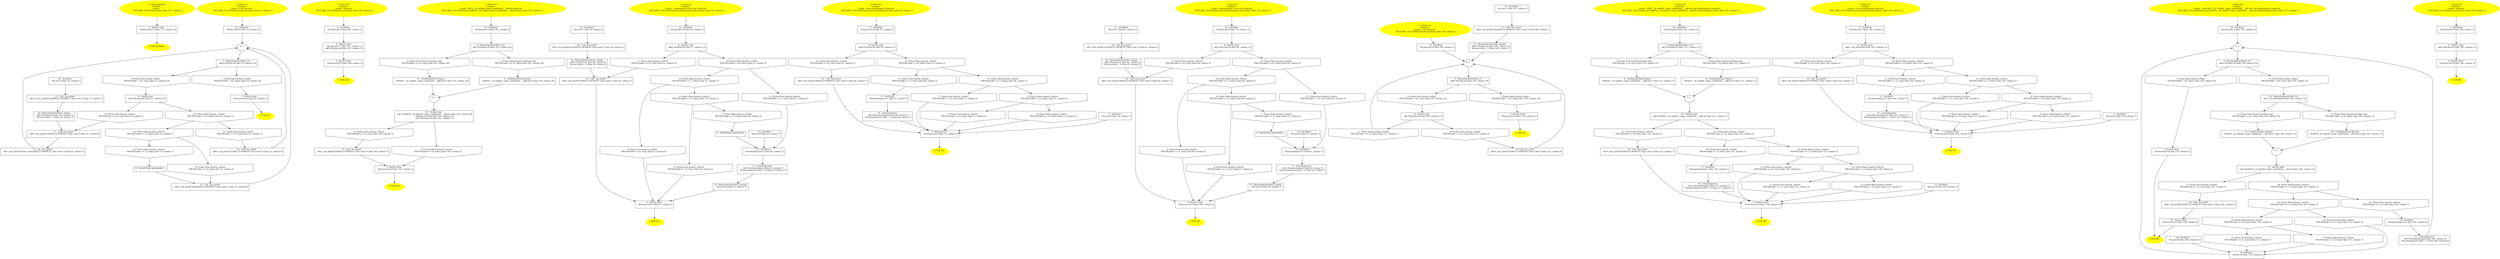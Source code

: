 /* @generated */
digraph cfg {
"getValue.faa0c7b1433b0c97fcdc15fa47c8180f_1" [label="1: Start getValue\nFormals: \nLocals:  \n   DECLARE_LOCALS(&return); [line 137, column 1]\n " color=yellow style=filled]
	

	 "getValue.faa0c7b1433b0c97fcdc15fa47c8180f_1" -> "getValue.faa0c7b1433b0c97fcdc15fa47c8180f_3" ;
"getValue.faa0c7b1433b0c97fcdc15fa47c8180f_2" [label="2: Exit getValue \n  " color=yellow style=filled]
	

"getValue.faa0c7b1433b0c97fcdc15fa47c8180f_3" [label="3:  Return Stmt \n   *&return:int=1 [line 137, column 18]\n " shape="box"]
	

	 "getValue.faa0c7b1433b0c97fcdc15fa47c8180f_3" -> "getValue.faa0c7b1433b0c97fcdc15fa47c8180f_2" ;
"m1.ae7be26cdaa742ca148068d5ac90eaca_1" [label="1: Start m1\nFormals: \nLocals:  x:int value:int \n   DECLARE_LOCALS(&return,&x,&value); [line 12, column 1]\n " color=yellow style=filled]
	

	 "m1.ae7be26cdaa742ca148068d5ac90eaca_1" -> "m1.ae7be26cdaa742ca148068d5ac90eaca_23" ;
"m1.ae7be26cdaa742ca148068d5ac90eaca_2" [label="2: Exit m1 \n  " color=yellow style=filled]
	

"m1.ae7be26cdaa742ca148068d5ac90eaca_3" [label="3:  Return Stmt \n   *&return:int=0 [line 32, column 3]\n " shape="box"]
	

	 "m1.ae7be26cdaa742ca148068d5ac90eaca_3" -> "m1.ae7be26cdaa742ca148068d5ac90eaca_2" ;
"m1.ae7be26cdaa742ca148068d5ac90eaca_4" [label="4: + \n  " ]
	

	 "m1.ae7be26cdaa742ca148068d5ac90eaca_4" -> "m1.ae7be26cdaa742ca148068d5ac90eaca_5" ;
"m1.ae7be26cdaa742ca148068d5ac90eaca_5" [label="5:  BinaryOperatorStmt: LT \n   n$0=*&value:int [line 14, column 10]\n " shape="box"]
	

	 "m1.ae7be26cdaa742ca148068d5ac90eaca_5" -> "m1.ae7be26cdaa742ca148068d5ac90eaca_6" ;
	 "m1.ae7be26cdaa742ca148068d5ac90eaca_5" -> "m1.ae7be26cdaa742ca148068d5ac90eaca_7" ;
"m1.ae7be26cdaa742ca148068d5ac90eaca_6" [label="6: Prune (true branch, while) \n   PRUNE((n$0 < 10), true); [line 14, column 10]\n " shape="invhouse"]
	

	 "m1.ae7be26cdaa742ca148068d5ac90eaca_6" -> "m1.ae7be26cdaa742ca148068d5ac90eaca_9" ;
"m1.ae7be26cdaa742ca148068d5ac90eaca_7" [label="7: Prune (false branch, while) \n   PRUNE(!(n$0 < 10), false); [line 14, column 10]\n " shape="invhouse"]
	

	 "m1.ae7be26cdaa742ca148068d5ac90eaca_7" -> "m1.ae7be26cdaa742ca148068d5ac90eaca_3" ;
"m1.ae7be26cdaa742ca148068d5ac90eaca_8" [label="8:  Call _fun_printf \n   n$1=_fun_printf(\"(after_switch)HELLO WORLD!\":char const *) [line 30, column 5]\n " shape="box"]
	

	 "m1.ae7be26cdaa742ca148068d5ac90eaca_8" -> "m1.ae7be26cdaa742ca148068d5ac90eaca_4" ;
"m1.ae7be26cdaa742ca148068d5ac90eaca_9" [label="9:  Switch_stmt \n   n$2=*&value:int [line 15, column 13]\n " shape="box"]
	

	 "m1.ae7be26cdaa742ca148068d5ac90eaca_9" -> "m1.ae7be26cdaa742ca148068d5ac90eaca_18" ;
	 "m1.ae7be26cdaa742ca148068d5ac90eaca_9" -> "m1.ae7be26cdaa742ca148068d5ac90eaca_19" ;
"m1.ae7be26cdaa742ca148068d5ac90eaca_10" [label="10:  DefaultStmt_placeholder \n  " shape="box"]
	

	 "m1.ae7be26cdaa742ca148068d5ac90eaca_10" -> "m1.ae7be26cdaa742ca148068d5ac90eaca_11" ;
"m1.ae7be26cdaa742ca148068d5ac90eaca_11" [label="11:  Call _fun_printf \n   n$4=_fun_printf(\"(2/def)HELLO WORLD!\":char const *) [line 27, column 9]\n " shape="box"]
	

	 "m1.ae7be26cdaa742ca148068d5ac90eaca_11" -> "m1.ae7be26cdaa742ca148068d5ac90eaca_4" ;
"m1.ae7be26cdaa742ca148068d5ac90eaca_12" [label="12: Prune (true branch, switch) \n   PRUNE((n$2 == 2), true); [line 25, column 7]\n " shape="invhouse"]
	

	 "m1.ae7be26cdaa742ca148068d5ac90eaca_12" -> "m1.ae7be26cdaa742ca148068d5ac90eaca_11" ;
"m1.ae7be26cdaa742ca148068d5ac90eaca_13" [label="13: Prune (false branch, switch) \n   PRUNE(!(n$2 == 2), false); [line 25, column 7]\n " shape="invhouse"]
	

	 "m1.ae7be26cdaa742ca148068d5ac90eaca_13" -> "m1.ae7be26cdaa742ca148068d5ac90eaca_10" ;
"m1.ae7be26cdaa742ca148068d5ac90eaca_14" [label="14:  Call _fun_printf \n   n$6=_fun_printf(\"(1)HELLO WORLD!\":char const *) [line 23, column 9]\n " shape="box"]
	

	 "m1.ae7be26cdaa742ca148068d5ac90eaca_14" -> "m1.ae7be26cdaa742ca148068d5ac90eaca_4" ;
"m1.ae7be26cdaa742ca148068d5ac90eaca_15" [label="15: Prune (true branch, switch) \n   PRUNE((n$2 == 1), true); [line 22, column 7]\n " shape="invhouse"]
	

	 "m1.ae7be26cdaa742ca148068d5ac90eaca_15" -> "m1.ae7be26cdaa742ca148068d5ac90eaca_14" ;
"m1.ae7be26cdaa742ca148068d5ac90eaca_16" [label="16: Prune (false branch, switch) \n   PRUNE(!(n$2 == 1), false); [line 22, column 7]\n " shape="invhouse"]
	

	 "m1.ae7be26cdaa742ca148068d5ac90eaca_16" -> "m1.ae7be26cdaa742ca148068d5ac90eaca_12" ;
	 "m1.ae7be26cdaa742ca148068d5ac90eaca_16" -> "m1.ae7be26cdaa742ca148068d5ac90eaca_13" ;
"m1.ae7be26cdaa742ca148068d5ac90eaca_17" [label="17:  Call _fun_printf \n   n$8=_fun_printf(\"(0)HELLO WORLD!\":char const *) [line 20, column 9]\n " shape="box"]
	

	 "m1.ae7be26cdaa742ca148068d5ac90eaca_17" -> "m1.ae7be26cdaa742ca148068d5ac90eaca_8" ;
"m1.ae7be26cdaa742ca148068d5ac90eaca_18" [label="18: Prune (true branch, switch) \n   PRUNE((n$2 == 0), true); [line 19, column 7]\n " shape="invhouse"]
	

	 "m1.ae7be26cdaa742ca148068d5ac90eaca_18" -> "m1.ae7be26cdaa742ca148068d5ac90eaca_17" ;
"m1.ae7be26cdaa742ca148068d5ac90eaca_19" [label="19: Prune (false branch, switch) \n   PRUNE(!(n$2 == 0), false); [line 19, column 7]\n " shape="invhouse"]
	

	 "m1.ae7be26cdaa742ca148068d5ac90eaca_19" -> "m1.ae7be26cdaa742ca148068d5ac90eaca_15" ;
	 "m1.ae7be26cdaa742ca148068d5ac90eaca_19" -> "m1.ae7be26cdaa742ca148068d5ac90eaca_16" ;
"m1.ae7be26cdaa742ca148068d5ac90eaca_20" [label="20:  BinaryOperatorStmt: Assign \n   n$9=*&value:int [line 18, column 11]\n  *&x:int=(n$9 + 1) [line 18, column 7]\n " shape="box"]
	

	 "m1.ae7be26cdaa742ca148068d5ac90eaca_20" -> "m1.ae7be26cdaa742ca148068d5ac90eaca_17" ;
"m1.ae7be26cdaa742ca148068d5ac90eaca_21" [label="21:  Call _fun_printf \n   n$10=_fun_printf(\"(out)HELLO WORLD!\":char const *) [line 17, column 7]\n " shape="box"]
	

	 "m1.ae7be26cdaa742ca148068d5ac90eaca_21" -> "m1.ae7be26cdaa742ca148068d5ac90eaca_20" ;
"m1.ae7be26cdaa742ca148068d5ac90eaca_22" [label="22:  DeclStmt \n   *&x:int=1 [line 16, column 7]\n " shape="box"]
	

	 "m1.ae7be26cdaa742ca148068d5ac90eaca_22" -> "m1.ae7be26cdaa742ca148068d5ac90eaca_21" ;
"m1.ae7be26cdaa742ca148068d5ac90eaca_23" [label="23:  DeclStmt \n   *&value:int=0 [line 13, column 3]\n " shape="box"]
	

	 "m1.ae7be26cdaa742ca148068d5ac90eaca_23" -> "m1.ae7be26cdaa742ca148068d5ac90eaca_4" ;
"m10.e66050aa5d0a7e0ecb49429ea4b0a32b_1" [label="1: Start m10\nFormals: \nLocals:  value:int \n   DECLARE_LOCALS(&return,&value); [line 185, column 1]\n " color=yellow style=filled]
	

	 "m10.e66050aa5d0a7e0ecb49429ea4b0a32b_1" -> "m10.e66050aa5d0a7e0ecb49429ea4b0a32b_5" ;
"m10.e66050aa5d0a7e0ecb49429ea4b0a32b_2" [label="2: Exit m10 \n  " color=yellow style=filled]
	

"m10.e66050aa5d0a7e0ecb49429ea4b0a32b_3" [label="3:  Return Stmt \n   *&return:int=0 [line 188, column 3]\n " shape="box"]
	

	 "m10.e66050aa5d0a7e0ecb49429ea4b0a32b_3" -> "m10.e66050aa5d0a7e0ecb49429ea4b0a32b_2" ;
"m10.e66050aa5d0a7e0ecb49429ea4b0a32b_4" [label="4:  Switch_stmt \n   *&value:int=7 [line 187, column 11]\n  n$0=*&value:int [line 187, column 11]\n " shape="box"]
	

	 "m10.e66050aa5d0a7e0ecb49429ea4b0a32b_4" -> "m10.e66050aa5d0a7e0ecb49429ea4b0a32b_3" ;
"m10.e66050aa5d0a7e0ecb49429ea4b0a32b_5" [label="5:  DeclStmt \n   *&value:int=0 [line 186, column 3]\n " shape="box"]
	

	 "m10.e66050aa5d0a7e0ecb49429ea4b0a32b_5" -> "m10.e66050aa5d0a7e0ecb49429ea4b0a32b_4" ;
"m11.c4534fe0ca256b331e9a3f14fe17229d_1" [label="1: Start m11\nFormals: \nLocals:  0$?%__sil_tmpSIL_temp_conditional___n$0:int value:int \n   DECLARE_LOCALS(&return,&0$?%__sil_tmpSIL_temp_conditional___n$0,&value); [line 191, column 1]\n " color=yellow style=filled]
	

	 "m11.c4534fe0ca256b331e9a3f14fe17229d_1" -> "m11.c4534fe0ca256b331e9a3f14fe17229d_14" ;
"m11.c4534fe0ca256b331e9a3f14fe17229d_2" [label="2: Exit m11 \n  " color=yellow style=filled]
	

"m11.c4534fe0ca256b331e9a3f14fe17229d_3" [label="3:  Return Stmt \n   *&return:int=0 [line 197, column 3]\n " shape="box"]
	

	 "m11.c4534fe0ca256b331e9a3f14fe17229d_3" -> "m11.c4534fe0ca256b331e9a3f14fe17229d_2" ;
"m11.c4534fe0ca256b331e9a3f14fe17229d_4" [label="4: + \n  " ]
	

	 "m11.c4534fe0ca256b331e9a3f14fe17229d_4" -> "m11.c4534fe0ca256b331e9a3f14fe17229d_10" ;
"m11.c4534fe0ca256b331e9a3f14fe17229d_5" [label="5:  BinaryOperatorStmt: EQ \n   n$1=*&value:int [line 193, column 20]\n " shape="box"]
	

	 "m11.c4534fe0ca256b331e9a3f14fe17229d_5" -> "m11.c4534fe0ca256b331e9a3f14fe17229d_6" ;
	 "m11.c4534fe0ca256b331e9a3f14fe17229d_5" -> "m11.c4534fe0ca256b331e9a3f14fe17229d_7" ;
"m11.c4534fe0ca256b331e9a3f14fe17229d_6" [label="6: Prune (true branch, boolean exp) \n   PRUNE((n$1 == 0), true); [line 193, column 20]\n " shape="invhouse"]
	

	 "m11.c4534fe0ca256b331e9a3f14fe17229d_6" -> "m11.c4534fe0ca256b331e9a3f14fe17229d_8" ;
"m11.c4534fe0ca256b331e9a3f14fe17229d_7" [label="7: Prune (false branch, boolean exp) \n   PRUNE(!(n$1 == 0), false); [line 193, column 20]\n " shape="invhouse"]
	

	 "m11.c4534fe0ca256b331e9a3f14fe17229d_7" -> "m11.c4534fe0ca256b331e9a3f14fe17229d_9" ;
"m11.c4534fe0ca256b331e9a3f14fe17229d_8" [label="8:  ConditionalStmt Branch \n   *&0$?%__sil_tmpSIL_temp_conditional___n$0:int=7 [line 193, column 20]\n " shape="box"]
	

	 "m11.c4534fe0ca256b331e9a3f14fe17229d_8" -> "m11.c4534fe0ca256b331e9a3f14fe17229d_4" ;
"m11.c4534fe0ca256b331e9a3f14fe17229d_9" [label="9:  ConditionalStmt Branch \n   *&0$?%__sil_tmpSIL_temp_conditional___n$0:int=9 [line 193, column 20]\n " shape="box"]
	

	 "m11.c4534fe0ca256b331e9a3f14fe17229d_9" -> "m11.c4534fe0ca256b331e9a3f14fe17229d_4" ;
"m11.c4534fe0ca256b331e9a3f14fe17229d_10" [label="10:  Switch_stmt \n   n$2=*&0$?%__sil_tmpSIL_temp_conditional___n$0:int [line 193, column 20]\n  *&value:int=n$2 [line 193, column 11]\n  n$3=*&value:int [line 193, column 11]\n " shape="box"]
	

	 "m11.c4534fe0ca256b331e9a3f14fe17229d_10" -> "m11.c4534fe0ca256b331e9a3f14fe17229d_12" ;
	 "m11.c4534fe0ca256b331e9a3f14fe17229d_10" -> "m11.c4534fe0ca256b331e9a3f14fe17229d_13" ;
"m11.c4534fe0ca256b331e9a3f14fe17229d_11" [label="11:  Call _fun_printf \n   n$4=_fun_printf(\"(0)HELLO WORLD!\":char const *) [line 195, column 7]\n " shape="box"]
	

	 "m11.c4534fe0ca256b331e9a3f14fe17229d_11" -> "m11.c4534fe0ca256b331e9a3f14fe17229d_3" ;
"m11.c4534fe0ca256b331e9a3f14fe17229d_12" [label="12: Prune (true branch, switch) \n   PRUNE((n$3 == 0), true); [line 194, column 5]\n " shape="invhouse"]
	

	 "m11.c4534fe0ca256b331e9a3f14fe17229d_12" -> "m11.c4534fe0ca256b331e9a3f14fe17229d_11" ;
"m11.c4534fe0ca256b331e9a3f14fe17229d_13" [label="13: Prune (false branch, switch) \n   PRUNE(!(n$3 == 0), false); [line 194, column 5]\n " shape="invhouse"]
	

	 "m11.c4534fe0ca256b331e9a3f14fe17229d_13" -> "m11.c4534fe0ca256b331e9a3f14fe17229d_3" ;
"m11.c4534fe0ca256b331e9a3f14fe17229d_14" [label="14:  DeclStmt \n   *&value:int=0 [line 192, column 3]\n " shape="box"]
	

	 "m11.c4534fe0ca256b331e9a3f14fe17229d_14" -> "m11.c4534fe0ca256b331e9a3f14fe17229d_5" ;
"m2.aaf2f89992379705dac844c0a2a1d45f_1" [label="1: Start m2\nFormals: \nLocals:  something:int z:int x:int value:int \n   DECLARE_LOCALS(&return,&something,&z,&x,&value); [line 35, column 1]\n " color=yellow style=filled]
	

	 "m2.aaf2f89992379705dac844c0a2a1d45f_1" -> "m2.aaf2f89992379705dac844c0a2a1d45f_22" ;
"m2.aaf2f89992379705dac844c0a2a1d45f_2" [label="2: Exit m2 \n  " color=yellow style=filled]
	

"m2.aaf2f89992379705dac844c0a2a1d45f_3" [label="3:  Return Stmt \n   *&return:int=0 [line 57, column 3]\n " shape="box"]
	

	 "m2.aaf2f89992379705dac844c0a2a1d45f_3" -> "m2.aaf2f89992379705dac844c0a2a1d45f_2" ;
"m2.aaf2f89992379705dac844c0a2a1d45f_4" [label="4:  Switch_stmt \n   n$0=*&value:int [line 37, column 11]\n " shape="box"]
	

	 "m2.aaf2f89992379705dac844c0a2a1d45f_4" -> "m2.aaf2f89992379705dac844c0a2a1d45f_17" ;
	 "m2.aaf2f89992379705dac844c0a2a1d45f_4" -> "m2.aaf2f89992379705dac844c0a2a1d45f_18" ;
"m2.aaf2f89992379705dac844c0a2a1d45f_5" [label="5:  DefaultStmt_placeholder \n  " shape="box"]
	

	 "m2.aaf2f89992379705dac844c0a2a1d45f_5" -> "m2.aaf2f89992379705dac844c0a2a1d45f_12" ;
"m2.aaf2f89992379705dac844c0a2a1d45f_6" [label="6: Prune (true branch, switch) \n   PRUNE((n$0 == 3), true); [line 54, column 5]\n " shape="invhouse"]
	

	 "m2.aaf2f89992379705dac844c0a2a1d45f_6" -> "m2.aaf2f89992379705dac844c0a2a1d45f_3" ;
"m2.aaf2f89992379705dac844c0a2a1d45f_7" [label="7: Prune (false branch, switch) \n   PRUNE(!(n$0 == 3), false); [line 54, column 5]\n " shape="invhouse"]
	

	 "m2.aaf2f89992379705dac844c0a2a1d45f_7" -> "m2.aaf2f89992379705dac844c0a2a1d45f_5" ;
"m2.aaf2f89992379705dac844c0a2a1d45f_8" [label="8: Prune (true branch, switch) \n   PRUNE((n$0 == 2), true); [line 53, column 5]\n " shape="invhouse"]
	

	 "m2.aaf2f89992379705dac844c0a2a1d45f_8" -> "m2.aaf2f89992379705dac844c0a2a1d45f_3" ;
"m2.aaf2f89992379705dac844c0a2a1d45f_9" [label="9: Prune (false branch, switch) \n   PRUNE(!(n$0 == 2), false); [line 53, column 5]\n " shape="invhouse"]
	

	 "m2.aaf2f89992379705dac844c0a2a1d45f_9" -> "m2.aaf2f89992379705dac844c0a2a1d45f_6" ;
	 "m2.aaf2f89992379705dac844c0a2a1d45f_9" -> "m2.aaf2f89992379705dac844c0a2a1d45f_7" ;
"m2.aaf2f89992379705dac844c0a2a1d45f_10" [label="10:  BinaryOperatorStmt: Assign \n   *&z:int=42 [line 51, column 7]\n " shape="box"]
	

	 "m2.aaf2f89992379705dac844c0a2a1d45f_10" -> "m2.aaf2f89992379705dac844c0a2a1d45f_3" ;
"m2.aaf2f89992379705dac844c0a2a1d45f_11" [label="11:  UnaryOperator \n   n$3=*&something:int [line 49, column 7]\n  *&something:int=(n$3 + 1) [line 49, column 7]\n " shape="box"]
	

	 "m2.aaf2f89992379705dac844c0a2a1d45f_11" -> "m2.aaf2f89992379705dac844c0a2a1d45f_10" ;
"m2.aaf2f89992379705dac844c0a2a1d45f_12" [label="12:  DeclStmt \n   *&something:int=1 [line 48, column 7]\n " shape="box"]
	

	 "m2.aaf2f89992379705dac844c0a2a1d45f_12" -> "m2.aaf2f89992379705dac844c0a2a1d45f_11" ;
"m2.aaf2f89992379705dac844c0a2a1d45f_13" [label="13: Prune (true branch, switch) \n   PRUNE((n$0 == 1), true); [line 47, column 5]\n " shape="invhouse"]
	

	 "m2.aaf2f89992379705dac844c0a2a1d45f_13" -> "m2.aaf2f89992379705dac844c0a2a1d45f_12" ;
"m2.aaf2f89992379705dac844c0a2a1d45f_14" [label="14: Prune (false branch, switch) \n   PRUNE(!(n$0 == 1), false); [line 47, column 5]\n " shape="invhouse"]
	

	 "m2.aaf2f89992379705dac844c0a2a1d45f_14" -> "m2.aaf2f89992379705dac844c0a2a1d45f_8" ;
	 "m2.aaf2f89992379705dac844c0a2a1d45f_14" -> "m2.aaf2f89992379705dac844c0a2a1d45f_9" ;
"m2.aaf2f89992379705dac844c0a2a1d45f_15" [label="15:  DeclStmt \n   *&z:int=9 [line 44, column 7]\n " shape="box"]
	

	 "m2.aaf2f89992379705dac844c0a2a1d45f_15" -> "m2.aaf2f89992379705dac844c0a2a1d45f_12" ;
"m2.aaf2f89992379705dac844c0a2a1d45f_16" [label="16:  Call _fun_printf \n   n$5=_fun_printf(\"(0)HELLO WORLD!\":char const *) [line 42, column 7]\n " shape="box"]
	

	 "m2.aaf2f89992379705dac844c0a2a1d45f_16" -> "m2.aaf2f89992379705dac844c0a2a1d45f_3" ;
"m2.aaf2f89992379705dac844c0a2a1d45f_17" [label="17: Prune (true branch, switch) \n   PRUNE((n$0 == 0), true); [line 41, column 5]\n " shape="invhouse"]
	

	 "m2.aaf2f89992379705dac844c0a2a1d45f_17" -> "m2.aaf2f89992379705dac844c0a2a1d45f_16" ;
"m2.aaf2f89992379705dac844c0a2a1d45f_18" [label="18: Prune (false branch, switch) \n   PRUNE(!(n$0 == 0), false); [line 41, column 5]\n " shape="invhouse"]
	

	 "m2.aaf2f89992379705dac844c0a2a1d45f_18" -> "m2.aaf2f89992379705dac844c0a2a1d45f_13" ;
	 "m2.aaf2f89992379705dac844c0a2a1d45f_18" -> "m2.aaf2f89992379705dac844c0a2a1d45f_14" ;
"m2.aaf2f89992379705dac844c0a2a1d45f_19" [label="19:  BinaryOperatorStmt: Assign \n   n$6=*&value:int [line 40, column 9]\n  *&x:int=(n$6 + 1) [line 40, column 5]\n " shape="box"]
	

	 "m2.aaf2f89992379705dac844c0a2a1d45f_19" -> "m2.aaf2f89992379705dac844c0a2a1d45f_16" ;
"m2.aaf2f89992379705dac844c0a2a1d45f_20" [label="20:  Call _fun_printf \n   n$7=_fun_printf(\"(out)HELLO WORLD!\":char const *) [line 39, column 5]\n " shape="box"]
	

	 "m2.aaf2f89992379705dac844c0a2a1d45f_20" -> "m2.aaf2f89992379705dac844c0a2a1d45f_19" ;
"m2.aaf2f89992379705dac844c0a2a1d45f_21" [label="21:  DeclStmt \n   *&x:int=1 [line 38, column 5]\n " shape="box"]
	

	 "m2.aaf2f89992379705dac844c0a2a1d45f_21" -> "m2.aaf2f89992379705dac844c0a2a1d45f_20" ;
"m2.aaf2f89992379705dac844c0a2a1d45f_22" [label="22:  DeclStmt \n   *&value:int=0 [line 36, column 3]\n " shape="box"]
	

	 "m2.aaf2f89992379705dac844c0a2a1d45f_22" -> "m2.aaf2f89992379705dac844c0a2a1d45f_4" ;
"m3.9678f7a7939f457fa0d9353761e189c7_1" [label="1: Start m3\nFormals: \nLocals:  z:int something:int value:int \n   DECLARE_LOCALS(&return,&z,&something,&value); [line 60, column 1]\n " color=yellow style=filled]
	

	 "m3.9678f7a7939f457fa0d9353761e189c7_1" -> "m3.9678f7a7939f457fa0d9353761e189c7_17" ;
"m3.9678f7a7939f457fa0d9353761e189c7_2" [label="2: Exit m3 \n  " color=yellow style=filled]
	

"m3.9678f7a7939f457fa0d9353761e189c7_3" [label="3:  Return Stmt \n   *&return:int=0 [line 75, column 3]\n " shape="box"]
	

	 "m3.9678f7a7939f457fa0d9353761e189c7_3" -> "m3.9678f7a7939f457fa0d9353761e189c7_2" ;
"m3.9678f7a7939f457fa0d9353761e189c7_4" [label="4:  Switch_stmt \n   n$0=*&value:int [line 62, column 11]\n " shape="box"]
	

	 "m3.9678f7a7939f457fa0d9353761e189c7_4" -> "m3.9678f7a7939f457fa0d9353761e189c7_15" ;
	 "m3.9678f7a7939f457fa0d9353761e189c7_4" -> "m3.9678f7a7939f457fa0d9353761e189c7_16" ;
"m3.9678f7a7939f457fa0d9353761e189c7_5" [label="5: Prune (true branch, switch) \n   PRUNE((n$0 == 3), true); [line 72, column 5]\n " shape="invhouse"]
	

	 "m3.9678f7a7939f457fa0d9353761e189c7_5" -> "m3.9678f7a7939f457fa0d9353761e189c7_3" ;
"m3.9678f7a7939f457fa0d9353761e189c7_6" [label="6: Prune (false branch, switch) \n   PRUNE(!(n$0 == 3), false); [line 72, column 5]\n " shape="invhouse"]
	

	 "m3.9678f7a7939f457fa0d9353761e189c7_6" -> "m3.9678f7a7939f457fa0d9353761e189c7_3" ;
"m3.9678f7a7939f457fa0d9353761e189c7_7" [label="7: Prune (true branch, switch) \n   PRUNE((n$0 == 2), true); [line 71, column 5]\n " shape="invhouse"]
	

	 "m3.9678f7a7939f457fa0d9353761e189c7_7" -> "m3.9678f7a7939f457fa0d9353761e189c7_3" ;
"m3.9678f7a7939f457fa0d9353761e189c7_8" [label="8: Prune (false branch, switch) \n   PRUNE(!(n$0 == 2), false); [line 71, column 5]\n " shape="invhouse"]
	

	 "m3.9678f7a7939f457fa0d9353761e189c7_8" -> "m3.9678f7a7939f457fa0d9353761e189c7_5" ;
	 "m3.9678f7a7939f457fa0d9353761e189c7_8" -> "m3.9678f7a7939f457fa0d9353761e189c7_6" ;
"m3.9678f7a7939f457fa0d9353761e189c7_9" [label="9:  DeclStmt \n   *&z:int=9 [line 70, column 7]\n " shape="box"]
	

	 "m3.9678f7a7939f457fa0d9353761e189c7_9" -> "m3.9678f7a7939f457fa0d9353761e189c7_3" ;
"m3.9678f7a7939f457fa0d9353761e189c7_10" [label="10:  UnaryOperator \n   n$3=*&something:int [line 68, column 7]\n  *&something:int=(n$3 + 1) [line 68, column 7]\n " shape="box"]
	

	 "m3.9678f7a7939f457fa0d9353761e189c7_10" -> "m3.9678f7a7939f457fa0d9353761e189c7_3" ;
"m3.9678f7a7939f457fa0d9353761e189c7_11" [label="11:  DeclStmt \n   *&something:int=1 [line 67, column 7]\n " shape="box"]
	

	 "m3.9678f7a7939f457fa0d9353761e189c7_11" -> "m3.9678f7a7939f457fa0d9353761e189c7_10" ;
"m3.9678f7a7939f457fa0d9353761e189c7_12" [label="12: Prune (true branch, switch) \n   PRUNE((n$0 == 1), true); [line 66, column 5]\n " shape="invhouse"]
	

	 "m3.9678f7a7939f457fa0d9353761e189c7_12" -> "m3.9678f7a7939f457fa0d9353761e189c7_11" ;
"m3.9678f7a7939f457fa0d9353761e189c7_13" [label="13: Prune (false branch, switch) \n   PRUNE(!(n$0 == 1), false); [line 66, column 5]\n " shape="invhouse"]
	

	 "m3.9678f7a7939f457fa0d9353761e189c7_13" -> "m3.9678f7a7939f457fa0d9353761e189c7_7" ;
	 "m3.9678f7a7939f457fa0d9353761e189c7_13" -> "m3.9678f7a7939f457fa0d9353761e189c7_8" ;
"m3.9678f7a7939f457fa0d9353761e189c7_14" [label="14:  Call _fun_printf \n   n$5=_fun_printf(\"(0)HELLO WORLD!\":char const *) [line 64, column 7]\n " shape="box"]
	

	 "m3.9678f7a7939f457fa0d9353761e189c7_14" -> "m3.9678f7a7939f457fa0d9353761e189c7_3" ;
"m3.9678f7a7939f457fa0d9353761e189c7_15" [label="15: Prune (true branch, switch) \n   PRUNE((n$0 == 0), true); [line 63, column 5]\n " shape="invhouse"]
	

	 "m3.9678f7a7939f457fa0d9353761e189c7_15" -> "m3.9678f7a7939f457fa0d9353761e189c7_14" ;
"m3.9678f7a7939f457fa0d9353761e189c7_16" [label="16: Prune (false branch, switch) \n   PRUNE(!(n$0 == 0), false); [line 63, column 5]\n " shape="invhouse"]
	

	 "m3.9678f7a7939f457fa0d9353761e189c7_16" -> "m3.9678f7a7939f457fa0d9353761e189c7_12" ;
	 "m3.9678f7a7939f457fa0d9353761e189c7_16" -> "m3.9678f7a7939f457fa0d9353761e189c7_13" ;
"m3.9678f7a7939f457fa0d9353761e189c7_17" [label="17:  DeclStmt \n   *&value:int=0 [line 61, column 3]\n " shape="box"]
	

	 "m3.9678f7a7939f457fa0d9353761e189c7_17" -> "m3.9678f7a7939f457fa0d9353761e189c7_4" ;
"m4.fd6b6fc9220b72d21683ae8e4f50a210_1" [label="1: Start m4\nFormals: \nLocals:  something:int z:int x:int value:int \n   DECLARE_LOCALS(&return,&something,&z,&x,&value); [line 78, column 1]\n " color=yellow style=filled]
	

	 "m4.fd6b6fc9220b72d21683ae8e4f50a210_1" -> "m4.fd6b6fc9220b72d21683ae8e4f50a210_22" ;
"m4.fd6b6fc9220b72d21683ae8e4f50a210_2" [label="2: Exit m4 \n  " color=yellow style=filled]
	

"m4.fd6b6fc9220b72d21683ae8e4f50a210_3" [label="3:  Return Stmt \n   *&return:int=0 [line 100, column 3]\n " shape="box"]
	

	 "m4.fd6b6fc9220b72d21683ae8e4f50a210_3" -> "m4.fd6b6fc9220b72d21683ae8e4f50a210_2" ;
"m4.fd6b6fc9220b72d21683ae8e4f50a210_4" [label="4:  Switch_stmt \n   n$0=*&value:int [line 80, column 11]\n " shape="box"]
	

	 "m4.fd6b6fc9220b72d21683ae8e4f50a210_4" -> "m4.fd6b6fc9220b72d21683ae8e4f50a210_17" ;
	 "m4.fd6b6fc9220b72d21683ae8e4f50a210_4" -> "m4.fd6b6fc9220b72d21683ae8e4f50a210_18" ;
"m4.fd6b6fc9220b72d21683ae8e4f50a210_5" [label="5:  DefaultStmt_placeholder \n  " shape="box"]
	

	 "m4.fd6b6fc9220b72d21683ae8e4f50a210_5" -> "m4.fd6b6fc9220b72d21683ae8e4f50a210_12" ;
"m4.fd6b6fc9220b72d21683ae8e4f50a210_6" [label="6: Prune (true branch, switch) \n   PRUNE((n$0 == 3), true); [line 97, column 5]\n " shape="invhouse"]
	

	 "m4.fd6b6fc9220b72d21683ae8e4f50a210_6" -> "m4.fd6b6fc9220b72d21683ae8e4f50a210_3" ;
"m4.fd6b6fc9220b72d21683ae8e4f50a210_7" [label="7: Prune (false branch, switch) \n   PRUNE(!(n$0 == 3), false); [line 97, column 5]\n " shape="invhouse"]
	

	 "m4.fd6b6fc9220b72d21683ae8e4f50a210_7" -> "m4.fd6b6fc9220b72d21683ae8e4f50a210_5" ;
"m4.fd6b6fc9220b72d21683ae8e4f50a210_8" [label="8: Prune (true branch, switch) \n   PRUNE((n$0 == 2), true); [line 96, column 5]\n " shape="invhouse"]
	

	 "m4.fd6b6fc9220b72d21683ae8e4f50a210_8" -> "m4.fd6b6fc9220b72d21683ae8e4f50a210_3" ;
"m4.fd6b6fc9220b72d21683ae8e4f50a210_9" [label="9: Prune (false branch, switch) \n   PRUNE(!(n$0 == 2), false); [line 96, column 5]\n " shape="invhouse"]
	

	 "m4.fd6b6fc9220b72d21683ae8e4f50a210_9" -> "m4.fd6b6fc9220b72d21683ae8e4f50a210_6" ;
	 "m4.fd6b6fc9220b72d21683ae8e4f50a210_9" -> "m4.fd6b6fc9220b72d21683ae8e4f50a210_7" ;
"m4.fd6b6fc9220b72d21683ae8e4f50a210_10" [label="10:  BinaryOperatorStmt: Assign \n   *&z:int=42 [line 94, column 7]\n " shape="box"]
	

	 "m4.fd6b6fc9220b72d21683ae8e4f50a210_10" -> "m4.fd6b6fc9220b72d21683ae8e4f50a210_3" ;
"m4.fd6b6fc9220b72d21683ae8e4f50a210_11" [label="11:  UnaryOperator \n   n$3=*&something:int [line 92, column 7]\n  *&something:int=(n$3 + 1) [line 92, column 7]\n " shape="box"]
	

	 "m4.fd6b6fc9220b72d21683ae8e4f50a210_11" -> "m4.fd6b6fc9220b72d21683ae8e4f50a210_10" ;
"m4.fd6b6fc9220b72d21683ae8e4f50a210_12" [label="12:  DeclStmt \n   *&something:int=1 [line 91, column 7]\n " shape="box"]
	

	 "m4.fd6b6fc9220b72d21683ae8e4f50a210_12" -> "m4.fd6b6fc9220b72d21683ae8e4f50a210_11" ;
"m4.fd6b6fc9220b72d21683ae8e4f50a210_13" [label="13: Prune (true branch, switch) \n   PRUNE((n$0 == 1), true); [line 90, column 5]\n " shape="invhouse"]
	

	 "m4.fd6b6fc9220b72d21683ae8e4f50a210_13" -> "m4.fd6b6fc9220b72d21683ae8e4f50a210_12" ;
"m4.fd6b6fc9220b72d21683ae8e4f50a210_14" [label="14: Prune (false branch, switch) \n   PRUNE(!(n$0 == 1), false); [line 90, column 5]\n " shape="invhouse"]
	

	 "m4.fd6b6fc9220b72d21683ae8e4f50a210_14" -> "m4.fd6b6fc9220b72d21683ae8e4f50a210_8" ;
	 "m4.fd6b6fc9220b72d21683ae8e4f50a210_14" -> "m4.fd6b6fc9220b72d21683ae8e4f50a210_9" ;
"m4.fd6b6fc9220b72d21683ae8e4f50a210_15" [label="15:  DeclStmt \n   *&z:int=9 [line 87, column 7]\n " shape="box"]
	

	 "m4.fd6b6fc9220b72d21683ae8e4f50a210_15" -> "m4.fd6b6fc9220b72d21683ae8e4f50a210_12" ;
"m4.fd6b6fc9220b72d21683ae8e4f50a210_16" [label="16:  Call _fun_printf \n   n$5=_fun_printf(\"(0)HELLO WORLD!\":char const *) [line 85, column 7]\n " shape="box"]
	

	 "m4.fd6b6fc9220b72d21683ae8e4f50a210_16" -> "m4.fd6b6fc9220b72d21683ae8e4f50a210_3" ;
"m4.fd6b6fc9220b72d21683ae8e4f50a210_17" [label="17: Prune (true branch, switch) \n   PRUNE((n$0 == 0), true); [line 84, column 5]\n " shape="invhouse"]
	

	 "m4.fd6b6fc9220b72d21683ae8e4f50a210_17" -> "m4.fd6b6fc9220b72d21683ae8e4f50a210_16" ;
"m4.fd6b6fc9220b72d21683ae8e4f50a210_18" [label="18: Prune (false branch, switch) \n   PRUNE(!(n$0 == 0), false); [line 84, column 5]\n " shape="invhouse"]
	

	 "m4.fd6b6fc9220b72d21683ae8e4f50a210_18" -> "m4.fd6b6fc9220b72d21683ae8e4f50a210_13" ;
	 "m4.fd6b6fc9220b72d21683ae8e4f50a210_18" -> "m4.fd6b6fc9220b72d21683ae8e4f50a210_14" ;
"m4.fd6b6fc9220b72d21683ae8e4f50a210_19" [label="19:  BinaryOperatorStmt: Assign \n   n$6=*&value:int [line 83, column 9]\n  *&x:int=(n$6 + 1) [line 83, column 5]\n " shape="box"]
	

	 "m4.fd6b6fc9220b72d21683ae8e4f50a210_19" -> "m4.fd6b6fc9220b72d21683ae8e4f50a210_16" ;
"m4.fd6b6fc9220b72d21683ae8e4f50a210_20" [label="20:  Call _fun_printf \n   n$7=_fun_printf(\"(out)HELLO WORLD!\":char const *) [line 82, column 5]\n " shape="box"]
	

	 "m4.fd6b6fc9220b72d21683ae8e4f50a210_20" -> "m4.fd6b6fc9220b72d21683ae8e4f50a210_19" ;
"m4.fd6b6fc9220b72d21683ae8e4f50a210_21" [label="21:  DeclStmt \n   *&x:int=1 [line 81, column 5]\n " shape="box"]
	

	 "m4.fd6b6fc9220b72d21683ae8e4f50a210_21" -> "m4.fd6b6fc9220b72d21683ae8e4f50a210_20" ;
"m4.fd6b6fc9220b72d21683ae8e4f50a210_22" [label="22:  DeclStmt \n   *&value:int=0 [line 79, column 3]\n " shape="box"]
	

	 "m4.fd6b6fc9220b72d21683ae8e4f50a210_22" -> "m4.fd6b6fc9220b72d21683ae8e4f50a210_4" ;
"m5.7b1f6dff14d8c2dfeb7da9487be0612d_1" [label="1: Start m5\nFormals: \nLocals:  x:int value:int \n   DECLARE_LOCALS(&return,&x,&value); [line 103, column 1]\n " color=yellow style=filled]
	

	 "m5.7b1f6dff14d8c2dfeb7da9487be0612d_1" -> "m5.7b1f6dff14d8c2dfeb7da9487be0612d_15" ;
"m5.7b1f6dff14d8c2dfeb7da9487be0612d_2" [label="2: Exit m5 \n  " color=yellow style=filled]
	

"m5.7b1f6dff14d8c2dfeb7da9487be0612d_3" [label="3:  Return Stmt \n   *&return:int=0 [line 116, column 3]\n " shape="box"]
	

	 "m5.7b1f6dff14d8c2dfeb7da9487be0612d_3" -> "m5.7b1f6dff14d8c2dfeb7da9487be0612d_2" ;
"m5.7b1f6dff14d8c2dfeb7da9487be0612d_4" [label="4: + \n  " ]
	

	 "m5.7b1f6dff14d8c2dfeb7da9487be0612d_4" -> "m5.7b1f6dff14d8c2dfeb7da9487be0612d_5" ;
"m5.7b1f6dff14d8c2dfeb7da9487be0612d_5" [label="5:  BinaryOperatorStmt: LT \n   n$0=*&value:int [line 105, column 10]\n " shape="box"]
	

	 "m5.7b1f6dff14d8c2dfeb7da9487be0612d_5" -> "m5.7b1f6dff14d8c2dfeb7da9487be0612d_6" ;
	 "m5.7b1f6dff14d8c2dfeb7da9487be0612d_5" -> "m5.7b1f6dff14d8c2dfeb7da9487be0612d_7" ;
"m5.7b1f6dff14d8c2dfeb7da9487be0612d_6" [label="6: Prune (true branch, while) \n   PRUNE((n$0 < 10), true); [line 105, column 10]\n " shape="invhouse"]
	

	 "m5.7b1f6dff14d8c2dfeb7da9487be0612d_6" -> "m5.7b1f6dff14d8c2dfeb7da9487be0612d_8" ;
"m5.7b1f6dff14d8c2dfeb7da9487be0612d_7" [label="7: Prune (false branch, while) \n   PRUNE(!(n$0 < 10), false); [line 105, column 10]\n " shape="invhouse"]
	

	 "m5.7b1f6dff14d8c2dfeb7da9487be0612d_7" -> "m5.7b1f6dff14d8c2dfeb7da9487be0612d_3" ;
"m5.7b1f6dff14d8c2dfeb7da9487be0612d_8" [label="8:  Switch_stmt \n   n$1=*&value:int [line 106, column 13]\n " shape="box"]
	

	 "m5.7b1f6dff14d8c2dfeb7da9487be0612d_8" -> "m5.7b1f6dff14d8c2dfeb7da9487be0612d_10" ;
	 "m5.7b1f6dff14d8c2dfeb7da9487be0612d_8" -> "m5.7b1f6dff14d8c2dfeb7da9487be0612d_11" ;
"m5.7b1f6dff14d8c2dfeb7da9487be0612d_9" [label="9:  Call _fun_printf \n   n$3=_fun_printf(\"(0)HELLO WORLD!\":char const *) [line 112, column 9]\n " shape="box"]
	

	 "m5.7b1f6dff14d8c2dfeb7da9487be0612d_9" -> "m5.7b1f6dff14d8c2dfeb7da9487be0612d_4" ;
"m5.7b1f6dff14d8c2dfeb7da9487be0612d_10" [label="10: Prune (true branch, switch) \n   PRUNE((n$1 == 0), true); [line 111, column 7]\n " shape="invhouse"]
	

	 "m5.7b1f6dff14d8c2dfeb7da9487be0612d_10" -> "m5.7b1f6dff14d8c2dfeb7da9487be0612d_9" ;
"m5.7b1f6dff14d8c2dfeb7da9487be0612d_11" [label="11: Prune (false branch, switch) \n   PRUNE(!(n$1 == 0), false); [line 111, column 7]\n " shape="invhouse"]
	

	 "m5.7b1f6dff14d8c2dfeb7da9487be0612d_11" -> "m5.7b1f6dff14d8c2dfeb7da9487be0612d_4" ;
"m5.7b1f6dff14d8c2dfeb7da9487be0612d_12" [label="12:  BinaryOperatorStmt: Assign \n   n$5=*&value:int [line 109, column 11]\n  *&x:int=(n$5 + 1) [line 109, column 7]\n " shape="box"]
	

	 "m5.7b1f6dff14d8c2dfeb7da9487be0612d_12" -> "m5.7b1f6dff14d8c2dfeb7da9487be0612d_4" ;
"m5.7b1f6dff14d8c2dfeb7da9487be0612d_13" [label="13:  Call _fun_printf \n   n$6=_fun_printf(\"(out)HELLO WORLD!\":char const *) [line 108, column 7]\n " shape="box"]
	

	 "m5.7b1f6dff14d8c2dfeb7da9487be0612d_13" -> "m5.7b1f6dff14d8c2dfeb7da9487be0612d_12" ;
"m5.7b1f6dff14d8c2dfeb7da9487be0612d_14" [label="14:  DeclStmt \n   *&x:int=1 [line 107, column 7]\n " shape="box"]
	

	 "m5.7b1f6dff14d8c2dfeb7da9487be0612d_14" -> "m5.7b1f6dff14d8c2dfeb7da9487be0612d_13" ;
"m5.7b1f6dff14d8c2dfeb7da9487be0612d_15" [label="15:  DeclStmt \n   *&value:int=0 [line 104, column 3]\n " shape="box"]
	

	 "m5.7b1f6dff14d8c2dfeb7da9487be0612d_15" -> "m5.7b1f6dff14d8c2dfeb7da9487be0612d_4" ;
"m6.36604411a85db2bd9e97e22bfb5b692d_1" [label="1: Start m6\nFormals: \nLocals:  0$?%__sil_tmpSIL_temp_conditional___n$0:int z:int something:int value:int \n   DECLARE_LOCALS(&return,&0$?%__sil_tmpSIL_temp_conditional___n$0,&z,&something,&value); [line 119, column 1]\n " color=yellow style=filled]
	

	 "m6.36604411a85db2bd9e97e22bfb5b692d_1" -> "m6.36604411a85db2bd9e97e22bfb5b692d_23" ;
"m6.36604411a85db2bd9e97e22bfb5b692d_2" [label="2: Exit m6 \n  " color=yellow style=filled]
	

"m6.36604411a85db2bd9e97e22bfb5b692d_3" [label="3:  Return Stmt \n   *&return:int=0 [line 134, column 3]\n " shape="box"]
	

	 "m6.36604411a85db2bd9e97e22bfb5b692d_3" -> "m6.36604411a85db2bd9e97e22bfb5b692d_2" ;
"m6.36604411a85db2bd9e97e22bfb5b692d_4" [label="4: + \n  " ]
	

	 "m6.36604411a85db2bd9e97e22bfb5b692d_4" -> "m6.36604411a85db2bd9e97e22bfb5b692d_10" ;
"m6.36604411a85db2bd9e97e22bfb5b692d_5" [label="5:  BinaryOperatorStmt: GT \n   n$1=*&value:int [line 121, column 11]\n " shape="box"]
	

	 "m6.36604411a85db2bd9e97e22bfb5b692d_5" -> "m6.36604411a85db2bd9e97e22bfb5b692d_6" ;
	 "m6.36604411a85db2bd9e97e22bfb5b692d_5" -> "m6.36604411a85db2bd9e97e22bfb5b692d_7" ;
"m6.36604411a85db2bd9e97e22bfb5b692d_6" [label="6: Prune (true branch, boolean exp) \n   PRUNE((n$1 > 0), true); [line 121, column 11]\n " shape="invhouse"]
	

	 "m6.36604411a85db2bd9e97e22bfb5b692d_6" -> "m6.36604411a85db2bd9e97e22bfb5b692d_8" ;
"m6.36604411a85db2bd9e97e22bfb5b692d_7" [label="7: Prune (false branch, boolean exp) \n   PRUNE(!(n$1 > 0), false); [line 121, column 11]\n " shape="invhouse"]
	

	 "m6.36604411a85db2bd9e97e22bfb5b692d_7" -> "m6.36604411a85db2bd9e97e22bfb5b692d_9" ;
"m6.36604411a85db2bd9e97e22bfb5b692d_8" [label="8:  ConditionalStmt Branch \n   *&0$?%__sil_tmpSIL_temp_conditional___n$0:int=1 [line 121, column 11]\n " shape="box"]
	

	 "m6.36604411a85db2bd9e97e22bfb5b692d_8" -> "m6.36604411a85db2bd9e97e22bfb5b692d_4" ;
"m6.36604411a85db2bd9e97e22bfb5b692d_9" [label="9:  ConditionalStmt Branch \n   *&0$?%__sil_tmpSIL_temp_conditional___n$0:int=0 [line 121, column 11]\n " shape="box"]
	

	 "m6.36604411a85db2bd9e97e22bfb5b692d_9" -> "m6.36604411a85db2bd9e97e22bfb5b692d_4" ;
"m6.36604411a85db2bd9e97e22bfb5b692d_10" [label="10:  Switch_stmt \n   n$2=*&0$?%__sil_tmpSIL_temp_conditional___n$0:int [line 121, column 11]\n " shape="box"]
	

	 "m6.36604411a85db2bd9e97e22bfb5b692d_10" -> "m6.36604411a85db2bd9e97e22bfb5b692d_21" ;
	 "m6.36604411a85db2bd9e97e22bfb5b692d_10" -> "m6.36604411a85db2bd9e97e22bfb5b692d_22" ;
"m6.36604411a85db2bd9e97e22bfb5b692d_11" [label="11: Prune (true branch, switch) \n   PRUNE((n$2 == 3), true); [line 131, column 5]\n " shape="invhouse"]
	

	 "m6.36604411a85db2bd9e97e22bfb5b692d_11" -> "m6.36604411a85db2bd9e97e22bfb5b692d_3" ;
"m6.36604411a85db2bd9e97e22bfb5b692d_12" [label="12: Prune (false branch, switch) \n   PRUNE(!(n$2 == 3), false); [line 131, column 5]\n " shape="invhouse"]
	

	 "m6.36604411a85db2bd9e97e22bfb5b692d_12" -> "m6.36604411a85db2bd9e97e22bfb5b692d_3" ;
"m6.36604411a85db2bd9e97e22bfb5b692d_13" [label="13: Prune (true branch, switch) \n   PRUNE((n$2 == 2), true); [line 130, column 5]\n " shape="invhouse"]
	

	 "m6.36604411a85db2bd9e97e22bfb5b692d_13" -> "m6.36604411a85db2bd9e97e22bfb5b692d_3" ;
"m6.36604411a85db2bd9e97e22bfb5b692d_14" [label="14: Prune (false branch, switch) \n   PRUNE(!(n$2 == 2), false); [line 130, column 5]\n " shape="invhouse"]
	

	 "m6.36604411a85db2bd9e97e22bfb5b692d_14" -> "m6.36604411a85db2bd9e97e22bfb5b692d_11" ;
	 "m6.36604411a85db2bd9e97e22bfb5b692d_14" -> "m6.36604411a85db2bd9e97e22bfb5b692d_12" ;
"m6.36604411a85db2bd9e97e22bfb5b692d_15" [label="15:  DeclStmt \n   *&z:int=9 [line 129, column 7]\n " shape="box"]
	

	 "m6.36604411a85db2bd9e97e22bfb5b692d_15" -> "m6.36604411a85db2bd9e97e22bfb5b692d_3" ;
"m6.36604411a85db2bd9e97e22bfb5b692d_16" [label="16:  UnaryOperator \n   n$5=*&something:int [line 127, column 7]\n  *&something:int=(n$5 + 1) [line 127, column 7]\n " shape="box"]
	

	 "m6.36604411a85db2bd9e97e22bfb5b692d_16" -> "m6.36604411a85db2bd9e97e22bfb5b692d_3" ;
"m6.36604411a85db2bd9e97e22bfb5b692d_17" [label="17:  DeclStmt \n   *&something:int=1 [line 126, column 7]\n " shape="box"]
	

	 "m6.36604411a85db2bd9e97e22bfb5b692d_17" -> "m6.36604411a85db2bd9e97e22bfb5b692d_16" ;
"m6.36604411a85db2bd9e97e22bfb5b692d_18" [label="18: Prune (true branch, switch) \n   PRUNE((n$2 == 1), true); [line 125, column 5]\n " shape="invhouse"]
	

	 "m6.36604411a85db2bd9e97e22bfb5b692d_18" -> "m6.36604411a85db2bd9e97e22bfb5b692d_17" ;
"m6.36604411a85db2bd9e97e22bfb5b692d_19" [label="19: Prune (false branch, switch) \n   PRUNE(!(n$2 == 1), false); [line 125, column 5]\n " shape="invhouse"]
	

	 "m6.36604411a85db2bd9e97e22bfb5b692d_19" -> "m6.36604411a85db2bd9e97e22bfb5b692d_13" ;
	 "m6.36604411a85db2bd9e97e22bfb5b692d_19" -> "m6.36604411a85db2bd9e97e22bfb5b692d_14" ;
"m6.36604411a85db2bd9e97e22bfb5b692d_20" [label="20:  Call _fun_printf \n   n$7=_fun_printf(\"(0)HELLO WORLD!\":char const *) [line 123, column 7]\n " shape="box"]
	

	 "m6.36604411a85db2bd9e97e22bfb5b692d_20" -> "m6.36604411a85db2bd9e97e22bfb5b692d_3" ;
"m6.36604411a85db2bd9e97e22bfb5b692d_21" [label="21: Prune (true branch, switch) \n   PRUNE((n$2 == 0), true); [line 122, column 5]\n " shape="invhouse"]
	

	 "m6.36604411a85db2bd9e97e22bfb5b692d_21" -> "m6.36604411a85db2bd9e97e22bfb5b692d_20" ;
"m6.36604411a85db2bd9e97e22bfb5b692d_22" [label="22: Prune (false branch, switch) \n   PRUNE(!(n$2 == 0), false); [line 122, column 5]\n " shape="invhouse"]
	

	 "m6.36604411a85db2bd9e97e22bfb5b692d_22" -> "m6.36604411a85db2bd9e97e22bfb5b692d_18" ;
	 "m6.36604411a85db2bd9e97e22bfb5b692d_22" -> "m6.36604411a85db2bd9e97e22bfb5b692d_19" ;
"m6.36604411a85db2bd9e97e22bfb5b692d_23" [label="23:  DeclStmt \n   *&value:int=0 [line 120, column 3]\n " shape="box"]
	

	 "m6.36604411a85db2bd9e97e22bfb5b692d_23" -> "m6.36604411a85db2bd9e97e22bfb5b692d_5" ;
"m7.0449904fbf32607bf8ce5c26823dbc29_1" [label="1: Start m7\nFormals: \nLocals:  z:int something:int value:int \n   DECLARE_LOCALS(&return,&z,&something,&value); [line 139, column 1]\n " color=yellow style=filled]
	

	 "m7.0449904fbf32607bf8ce5c26823dbc29_1" -> "m7.0449904fbf32607bf8ce5c26823dbc29_17" ;
"m7.0449904fbf32607bf8ce5c26823dbc29_2" [label="2: Exit m7 \n  " color=yellow style=filled]
	

"m7.0449904fbf32607bf8ce5c26823dbc29_3" [label="3:  Return Stmt \n   *&return:int=0 [line 154, column 3]\n " shape="box"]
	

	 "m7.0449904fbf32607bf8ce5c26823dbc29_3" -> "m7.0449904fbf32607bf8ce5c26823dbc29_2" ;
"m7.0449904fbf32607bf8ce5c26823dbc29_4" [label="4:  Switch_stmt \n   n$0=_fun_getValue() [line 141, column 11]\n " shape="box"]
	

	 "m7.0449904fbf32607bf8ce5c26823dbc29_4" -> "m7.0449904fbf32607bf8ce5c26823dbc29_15" ;
	 "m7.0449904fbf32607bf8ce5c26823dbc29_4" -> "m7.0449904fbf32607bf8ce5c26823dbc29_16" ;
"m7.0449904fbf32607bf8ce5c26823dbc29_5" [label="5: Prune (true branch, switch) \n   PRUNE((n$0 == 3), true); [line 151, column 5]\n " shape="invhouse"]
	

	 "m7.0449904fbf32607bf8ce5c26823dbc29_5" -> "m7.0449904fbf32607bf8ce5c26823dbc29_3" ;
"m7.0449904fbf32607bf8ce5c26823dbc29_6" [label="6: Prune (false branch, switch) \n   PRUNE(!(n$0 == 3), false); [line 151, column 5]\n " shape="invhouse"]
	

	 "m7.0449904fbf32607bf8ce5c26823dbc29_6" -> "m7.0449904fbf32607bf8ce5c26823dbc29_3" ;
"m7.0449904fbf32607bf8ce5c26823dbc29_7" [label="7: Prune (true branch, switch) \n   PRUNE((n$0 == 2), true); [line 150, column 5]\n " shape="invhouse"]
	

	 "m7.0449904fbf32607bf8ce5c26823dbc29_7" -> "m7.0449904fbf32607bf8ce5c26823dbc29_3" ;
"m7.0449904fbf32607bf8ce5c26823dbc29_8" [label="8: Prune (false branch, switch) \n   PRUNE(!(n$0 == 2), false); [line 150, column 5]\n " shape="invhouse"]
	

	 "m7.0449904fbf32607bf8ce5c26823dbc29_8" -> "m7.0449904fbf32607bf8ce5c26823dbc29_5" ;
	 "m7.0449904fbf32607bf8ce5c26823dbc29_8" -> "m7.0449904fbf32607bf8ce5c26823dbc29_6" ;
"m7.0449904fbf32607bf8ce5c26823dbc29_9" [label="9:  DeclStmt \n   *&z:int=9 [line 149, column 7]\n " shape="box"]
	

	 "m7.0449904fbf32607bf8ce5c26823dbc29_9" -> "m7.0449904fbf32607bf8ce5c26823dbc29_3" ;
"m7.0449904fbf32607bf8ce5c26823dbc29_10" [label="10:  UnaryOperator \n   n$3=*&something:int [line 147, column 7]\n  *&something:int=(n$3 + 1) [line 147, column 7]\n " shape="box"]
	

	 "m7.0449904fbf32607bf8ce5c26823dbc29_10" -> "m7.0449904fbf32607bf8ce5c26823dbc29_3" ;
"m7.0449904fbf32607bf8ce5c26823dbc29_11" [label="11:  DeclStmt \n   *&something:int=1 [line 146, column 7]\n " shape="box"]
	

	 "m7.0449904fbf32607bf8ce5c26823dbc29_11" -> "m7.0449904fbf32607bf8ce5c26823dbc29_10" ;
"m7.0449904fbf32607bf8ce5c26823dbc29_12" [label="12: Prune (true branch, switch) \n   PRUNE((n$0 == 1), true); [line 145, column 5]\n " shape="invhouse"]
	

	 "m7.0449904fbf32607bf8ce5c26823dbc29_12" -> "m7.0449904fbf32607bf8ce5c26823dbc29_11" ;
"m7.0449904fbf32607bf8ce5c26823dbc29_13" [label="13: Prune (false branch, switch) \n   PRUNE(!(n$0 == 1), false); [line 145, column 5]\n " shape="invhouse"]
	

	 "m7.0449904fbf32607bf8ce5c26823dbc29_13" -> "m7.0449904fbf32607bf8ce5c26823dbc29_7" ;
	 "m7.0449904fbf32607bf8ce5c26823dbc29_13" -> "m7.0449904fbf32607bf8ce5c26823dbc29_8" ;
"m7.0449904fbf32607bf8ce5c26823dbc29_14" [label="14:  Call _fun_printf \n   n$5=_fun_printf(\"(0)HELLO WORLD!\":char const *) [line 143, column 7]\n " shape="box"]
	

	 "m7.0449904fbf32607bf8ce5c26823dbc29_14" -> "m7.0449904fbf32607bf8ce5c26823dbc29_3" ;
"m7.0449904fbf32607bf8ce5c26823dbc29_15" [label="15: Prune (true branch, switch) \n   PRUNE((n$0 == 0), true); [line 142, column 5]\n " shape="invhouse"]
	

	 "m7.0449904fbf32607bf8ce5c26823dbc29_15" -> "m7.0449904fbf32607bf8ce5c26823dbc29_14" ;
"m7.0449904fbf32607bf8ce5c26823dbc29_16" [label="16: Prune (false branch, switch) \n   PRUNE(!(n$0 == 0), false); [line 142, column 5]\n " shape="invhouse"]
	

	 "m7.0449904fbf32607bf8ce5c26823dbc29_16" -> "m7.0449904fbf32607bf8ce5c26823dbc29_12" ;
	 "m7.0449904fbf32607bf8ce5c26823dbc29_16" -> "m7.0449904fbf32607bf8ce5c26823dbc29_13" ;
"m7.0449904fbf32607bf8ce5c26823dbc29_17" [label="17:  DeclStmt \n   *&value:int=0 [line 140, column 3]\n " shape="box"]
	

	 "m7.0449904fbf32607bf8ce5c26823dbc29_17" -> "m7.0449904fbf32607bf8ce5c26823dbc29_4" ;
"m8.980b79c2a71b9bcc117e08a990b5b332_1" [label="1: Start m8\nFormals: \nLocals:  a:int 0$?%__sil_tmpSIL_temp_conditional___n$1:int z:int something:int value:int \n   DECLARE_LOCALS(&return,&a,&0$?%__sil_tmpSIL_temp_conditional___n$1,&z,&something,&value); [line 157, column 1]\n " color=yellow style=filled]
	

	 "m8.980b79c2a71b9bcc117e08a990b5b332_1" -> "m8.980b79c2a71b9bcc117e08a990b5b332_29" ;
"m8.980b79c2a71b9bcc117e08a990b5b332_2" [label="2: Exit m8 \n  " color=yellow style=filled]
	

"m8.980b79c2a71b9bcc117e08a990b5b332_3" [label="3:  Return Stmt \n   *&return:int=0 [line 176, column 3]\n " shape="box"]
	

	 "m8.980b79c2a71b9bcc117e08a990b5b332_3" -> "m8.980b79c2a71b9bcc117e08a990b5b332_2" ;
"m8.980b79c2a71b9bcc117e08a990b5b332_4" [label="4: + \n  " ]
	

	 "m8.980b79c2a71b9bcc117e08a990b5b332_4" -> "m8.980b79c2a71b9bcc117e08a990b5b332_5" ;
"m8.980b79c2a71b9bcc117e08a990b5b332_5" [label="5:  BinaryOperatorStmt: LT \n   n$0=*&value:int [line 159, column 10]\n " shape="box"]
	

	 "m8.980b79c2a71b9bcc117e08a990b5b332_5" -> "m8.980b79c2a71b9bcc117e08a990b5b332_6" ;
	 "m8.980b79c2a71b9bcc117e08a990b5b332_5" -> "m8.980b79c2a71b9bcc117e08a990b5b332_7" ;
"m8.980b79c2a71b9bcc117e08a990b5b332_6" [label="6: Prune (true branch, while) \n   PRUNE((n$0 < 10), true); [line 159, column 10]\n " shape="invhouse"]
	

	 "m8.980b79c2a71b9bcc117e08a990b5b332_6" -> "m8.980b79c2a71b9bcc117e08a990b5b332_10" ;
"m8.980b79c2a71b9bcc117e08a990b5b332_7" [label="7: Prune (false branch, while) \n   PRUNE(!(n$0 < 10), false); [line 159, column 10]\n " shape="invhouse"]
	

	 "m8.980b79c2a71b9bcc117e08a990b5b332_7" -> "m8.980b79c2a71b9bcc117e08a990b5b332_3" ;
"m8.980b79c2a71b9bcc117e08a990b5b332_8" [label="8:  DeclStmt \n   *&a:int=0 [line 174, column 5]\n " shape="box"]
	

	 "m8.980b79c2a71b9bcc117e08a990b5b332_8" -> "m8.980b79c2a71b9bcc117e08a990b5b332_4" ;
"m8.980b79c2a71b9bcc117e08a990b5b332_9" [label="9: + \n  " ]
	

	 "m8.980b79c2a71b9bcc117e08a990b5b332_9" -> "m8.980b79c2a71b9bcc117e08a990b5b332_15" ;
"m8.980b79c2a71b9bcc117e08a990b5b332_10" [label="10:  BinaryOperatorStmt: EQ \n   n$2=_fun_getValue() [line 160, column 13]\n " shape="box"]
	

	 "m8.980b79c2a71b9bcc117e08a990b5b332_10" -> "m8.980b79c2a71b9bcc117e08a990b5b332_11" ;
	 "m8.980b79c2a71b9bcc117e08a990b5b332_10" -> "m8.980b79c2a71b9bcc117e08a990b5b332_12" ;
"m8.980b79c2a71b9bcc117e08a990b5b332_11" [label="11: Prune (true branch, boolean exp) \n   PRUNE((n$2 == 0), true); [line 160, column 13]\n " shape="invhouse"]
	

	 "m8.980b79c2a71b9bcc117e08a990b5b332_11" -> "m8.980b79c2a71b9bcc117e08a990b5b332_13" ;
"m8.980b79c2a71b9bcc117e08a990b5b332_12" [label="12: Prune (false branch, boolean exp) \n   PRUNE(!(n$2 == 0), false); [line 160, column 13]\n " shape="invhouse"]
	

	 "m8.980b79c2a71b9bcc117e08a990b5b332_12" -> "m8.980b79c2a71b9bcc117e08a990b5b332_14" ;
"m8.980b79c2a71b9bcc117e08a990b5b332_13" [label="13:  ConditionalStmt Branch \n   *&0$?%__sil_tmpSIL_temp_conditional___n$1:int=1 [line 160, column 13]\n " shape="box"]
	

	 "m8.980b79c2a71b9bcc117e08a990b5b332_13" -> "m8.980b79c2a71b9bcc117e08a990b5b332_9" ;
"m8.980b79c2a71b9bcc117e08a990b5b332_14" [label="14:  ConditionalStmt Branch \n   *&0$?%__sil_tmpSIL_temp_conditional___n$1:int=2 [line 160, column 13]\n " shape="box"]
	

	 "m8.980b79c2a71b9bcc117e08a990b5b332_14" -> "m8.980b79c2a71b9bcc117e08a990b5b332_9" ;
"m8.980b79c2a71b9bcc117e08a990b5b332_15" [label="15:  Switch_stmt \n   n$3=*&0$?%__sil_tmpSIL_temp_conditional___n$1:int [line 160, column 13]\n " shape="box"]
	

	 "m8.980b79c2a71b9bcc117e08a990b5b332_15" -> "m8.980b79c2a71b9bcc117e08a990b5b332_27" ;
	 "m8.980b79c2a71b9bcc117e08a990b5b332_15" -> "m8.980b79c2a71b9bcc117e08a990b5b332_28" ;
"m8.980b79c2a71b9bcc117e08a990b5b332_16" [label="16: Prune (true branch, switch) \n   PRUNE((n$3 == 3), true); [line 171, column 7]\n " shape="invhouse"]
	

	 "m8.980b79c2a71b9bcc117e08a990b5b332_16" -> "m8.980b79c2a71b9bcc117e08a990b5b332_8" ;
"m8.980b79c2a71b9bcc117e08a990b5b332_17" [label="17: Prune (false branch, switch) \n   PRUNE(!(n$3 == 3), false); [line 171, column 7]\n " shape="invhouse"]
	

	 "m8.980b79c2a71b9bcc117e08a990b5b332_17" -> "m8.980b79c2a71b9bcc117e08a990b5b332_8" ;
"m8.980b79c2a71b9bcc117e08a990b5b332_18" [label="18: Prune (true branch, switch) \n   PRUNE((n$3 == 2), true); [line 170, column 7]\n " shape="invhouse"]
	

	 "m8.980b79c2a71b9bcc117e08a990b5b332_18" -> "m8.980b79c2a71b9bcc117e08a990b5b332_8" ;
"m8.980b79c2a71b9bcc117e08a990b5b332_19" [label="19: Prune (false branch, switch) \n   PRUNE(!(n$3 == 2), false); [line 170, column 7]\n " shape="invhouse"]
	

	 "m8.980b79c2a71b9bcc117e08a990b5b332_19" -> "m8.980b79c2a71b9bcc117e08a990b5b332_16" ;
	 "m8.980b79c2a71b9bcc117e08a990b5b332_19" -> "m8.980b79c2a71b9bcc117e08a990b5b332_17" ;
"m8.980b79c2a71b9bcc117e08a990b5b332_20" [label="20:  DeclStmt \n   *&z:int=9 [line 169, column 9]\n " shape="box"]
	

	 "m8.980b79c2a71b9bcc117e08a990b5b332_20" -> "m8.980b79c2a71b9bcc117e08a990b5b332_8" ;
"m8.980b79c2a71b9bcc117e08a990b5b332_21" [label="21:  UnaryOperator \n   n$7=*&something:int [line 166, column 9]\n  *&something:int=(n$7 + 1) [line 166, column 9]\n " shape="box"]
	

	 "m8.980b79c2a71b9bcc117e08a990b5b332_21" -> "m8.980b79c2a71b9bcc117e08a990b5b332_4" ;
"m8.980b79c2a71b9bcc117e08a990b5b332_22" [label="22:  DeclStmt \n   *&something:int=1 [line 165, column 9]\n " shape="box"]
	

	 "m8.980b79c2a71b9bcc117e08a990b5b332_22" -> "m8.980b79c2a71b9bcc117e08a990b5b332_21" ;
"m8.980b79c2a71b9bcc117e08a990b5b332_23" [label="23: Prune (true branch, switch) \n   PRUNE((n$3 == 1), true); [line 164, column 7]\n " shape="invhouse"]
	

	 "m8.980b79c2a71b9bcc117e08a990b5b332_23" -> "m8.980b79c2a71b9bcc117e08a990b5b332_22" ;
"m8.980b79c2a71b9bcc117e08a990b5b332_24" [label="24: Prune (false branch, switch) \n   PRUNE(!(n$3 == 1), false); [line 164, column 7]\n " shape="invhouse"]
	

	 "m8.980b79c2a71b9bcc117e08a990b5b332_24" -> "m8.980b79c2a71b9bcc117e08a990b5b332_18" ;
	 "m8.980b79c2a71b9bcc117e08a990b5b332_24" -> "m8.980b79c2a71b9bcc117e08a990b5b332_19" ;
"m8.980b79c2a71b9bcc117e08a990b5b332_25" [label="25:  Return Stmt \n   *&return:int=0 [line 163, column 9]\n " shape="box"]
	

	 "m8.980b79c2a71b9bcc117e08a990b5b332_25" -> "m8.980b79c2a71b9bcc117e08a990b5b332_2" ;
"m8.980b79c2a71b9bcc117e08a990b5b332_26" [label="26:  Call _fun_printf \n   n$8=_fun_printf(\"(0)HELLO WORLD!\":char const *) [line 162, column 9]\n " shape="box"]
	

	 "m8.980b79c2a71b9bcc117e08a990b5b332_26" -> "m8.980b79c2a71b9bcc117e08a990b5b332_25" ;
"m8.980b79c2a71b9bcc117e08a990b5b332_27" [label="27: Prune (true branch, switch) \n   PRUNE((n$3 == 0), true); [line 161, column 7]\n " shape="invhouse"]
	

	 "m8.980b79c2a71b9bcc117e08a990b5b332_27" -> "m8.980b79c2a71b9bcc117e08a990b5b332_26" ;
"m8.980b79c2a71b9bcc117e08a990b5b332_28" [label="28: Prune (false branch, switch) \n   PRUNE(!(n$3 == 0), false); [line 161, column 7]\n " shape="invhouse"]
	

	 "m8.980b79c2a71b9bcc117e08a990b5b332_28" -> "m8.980b79c2a71b9bcc117e08a990b5b332_23" ;
	 "m8.980b79c2a71b9bcc117e08a990b5b332_28" -> "m8.980b79c2a71b9bcc117e08a990b5b332_24" ;
"m8.980b79c2a71b9bcc117e08a990b5b332_29" [label="29:  DeclStmt \n   *&value:int=0 [line 158, column 3]\n " shape="box"]
	

	 "m8.980b79c2a71b9bcc117e08a990b5b332_29" -> "m8.980b79c2a71b9bcc117e08a990b5b332_4" ;
"m9.5bbb291cc1e38a051365ee9edb7cbd14_1" [label="1: Start m9\nFormals: \nLocals:  value:int \n   DECLARE_LOCALS(&return,&value); [line 179, column 1]\n " color=yellow style=filled]
	

	 "m9.5bbb291cc1e38a051365ee9edb7cbd14_1" -> "m9.5bbb291cc1e38a051365ee9edb7cbd14_5" ;
"m9.5bbb291cc1e38a051365ee9edb7cbd14_2" [label="2: Exit m9 \n  " color=yellow style=filled]
	

"m9.5bbb291cc1e38a051365ee9edb7cbd14_3" [label="3:  Return Stmt \n   *&return:int=0 [line 182, column 3]\n " shape="box"]
	

	 "m9.5bbb291cc1e38a051365ee9edb7cbd14_3" -> "m9.5bbb291cc1e38a051365ee9edb7cbd14_2" ;
"m9.5bbb291cc1e38a051365ee9edb7cbd14_4" [label="4:  Switch_stmt \n   n$0=*&value:int [line 181, column 11]\n " shape="box"]
	

	 "m9.5bbb291cc1e38a051365ee9edb7cbd14_4" -> "m9.5bbb291cc1e38a051365ee9edb7cbd14_3" ;
"m9.5bbb291cc1e38a051365ee9edb7cbd14_5" [label="5:  DeclStmt \n   *&value:int=0 [line 180, column 3]\n " shape="box"]
	

	 "m9.5bbb291cc1e38a051365ee9edb7cbd14_5" -> "m9.5bbb291cc1e38a051365ee9edb7cbd14_4" ;
}
